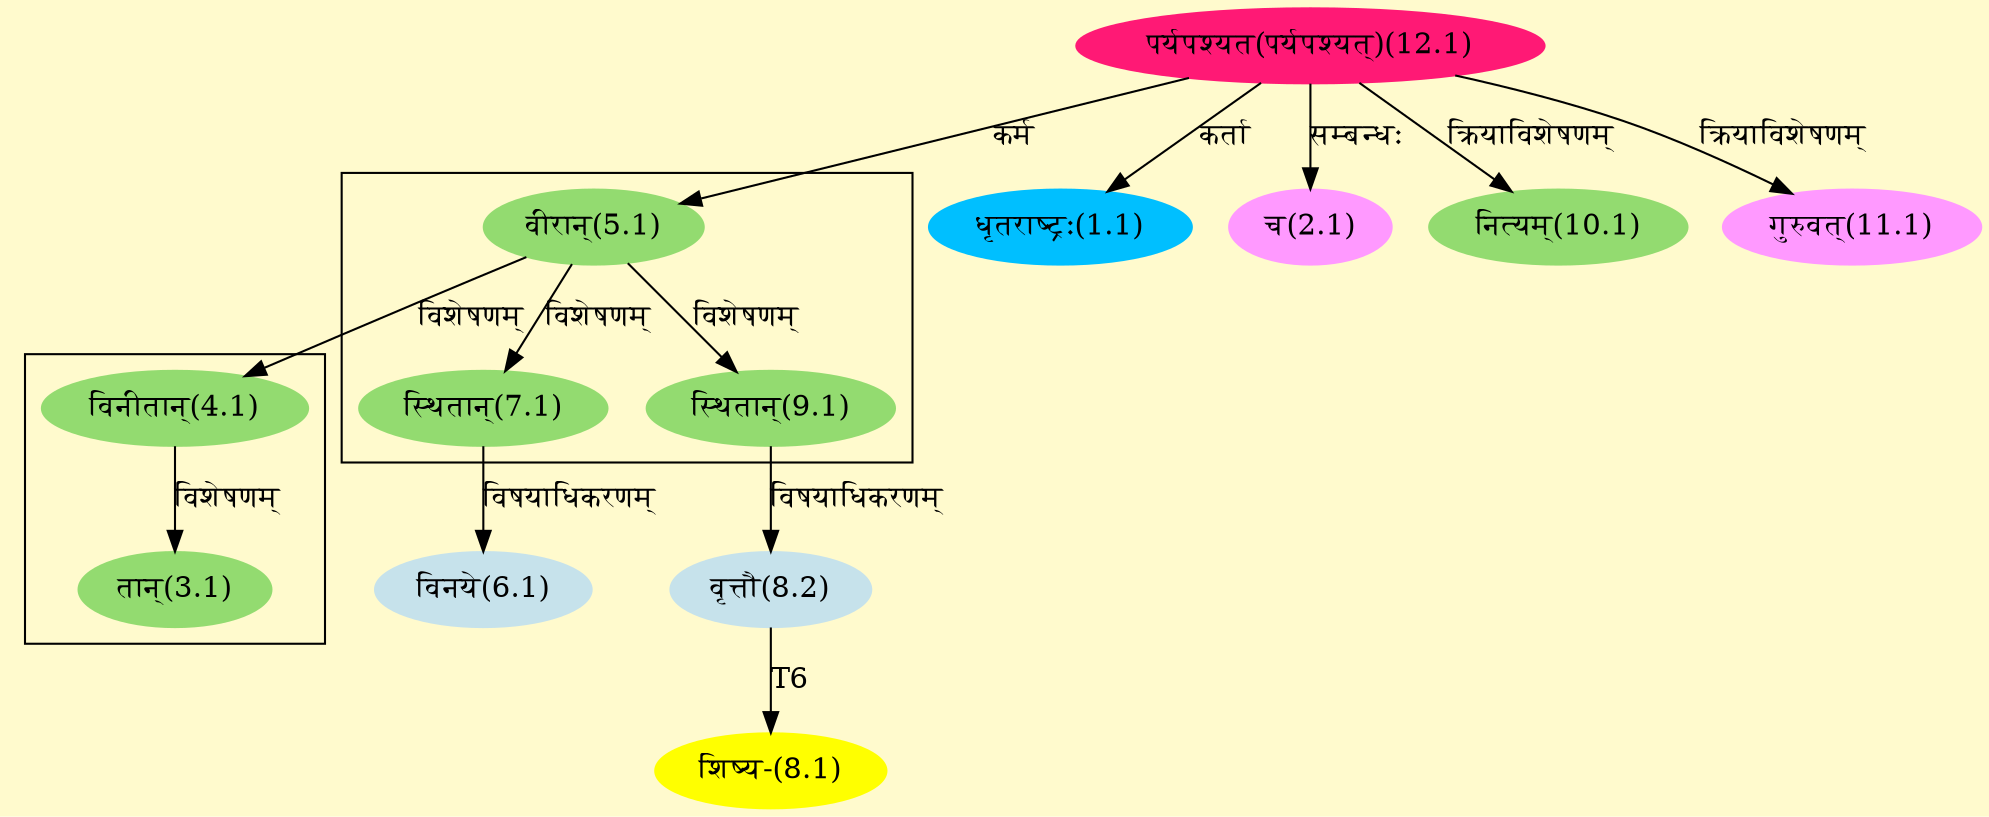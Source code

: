 digraph G{
rankdir=BT;
 compound=true;
 bgcolor="lemonchiffon1";

subgraph cluster_1{
Node3_1 [style=filled, color="#93DB70" label = "तान्(3.1)"]
Node4_1 [style=filled, color="#93DB70" label = "विनीतान्(4.1)"]

}

subgraph cluster_2{
Node4_1 [style=filled, color="#93DB70" label = "विनीतान्(4.1)"]
Node5_1 [style=filled, color="#93DB70" label = "वीरान्(5.1)"]
Node7_1 [style=filled, color="#93DB70" label = "स्थितान्(7.1)"]
Node9_1 [style=filled, color="#93DB70" label = "स्थितान्(9.1)"]

}
Node1_1 [style=filled, color="#00BFFF" label = "धृतराष्ट्रः(1.1)"]
Node12_1 [style=filled, color="#FF1975" label = "पर्यपश्यत(पर्यपश्यत्)(12.1)"]
Node2_1 [style=filled, color="#FF99FF" label = "च(2.1)"]
Node5_1 [style=filled, color="#93DB70" label = "वीरान्(5.1)"]
Node6_1 [style=filled, color="#C6E2EB" label = "विनये(6.1)"]
Node7_1 [style=filled, color="#93DB70" label = "स्थितान्(7.1)"]
Node8_1 [style=filled, color="#FFFF00" label = "शिष्य-(8.1)"]
Node8_2 [style=filled, color="#C6E2EB" label = "वृत्तौ(8.2)"]
Node9_1 [style=filled, color="#93DB70" label = "स्थितान्(9.1)"]
Node10_1 [style=filled, color="#93DB70" label = "नित्यम्(10.1)"]
Node11_1 [style=filled, color="#FF99FF" label = "गुरुवत्(11.1)"]
/* Start of Relations section */

Node1_1 -> Node12_1 [  label="कर्ता"  dir="back" ]
Node2_1 -> Node12_1 [  label="सम्बन्धः"  dir="back" ]
Node3_1 -> Node4_1 [  label="विशेषणम्"  dir="back" ]
Node4_1 -> Node5_1 [  label="विशेषणम्"  dir="back" ]
Node5_1 -> Node12_1 [  label="कर्म"  dir="back" ]
Node6_1 -> Node7_1 [  label="विषयाधिकरणम्"  dir="back" ]
Node7_1 -> Node5_1 [  label="विशेषणम्"  dir="back" ]
Node8_1 -> Node8_2 [  label="T6"  dir="back" ]
Node8_2 -> Node9_1 [  label="विषयाधिकरणम्"  dir="back" ]
Node9_1 -> Node5_1 [  label="विशेषणम्"  dir="back" ]
Node10_1 -> Node12_1 [  label="क्रियाविशेषणम्"  dir="back" ]
Node11_1 -> Node12_1 [  label="क्रियाविशेषणम्"  dir="back" ]
}
